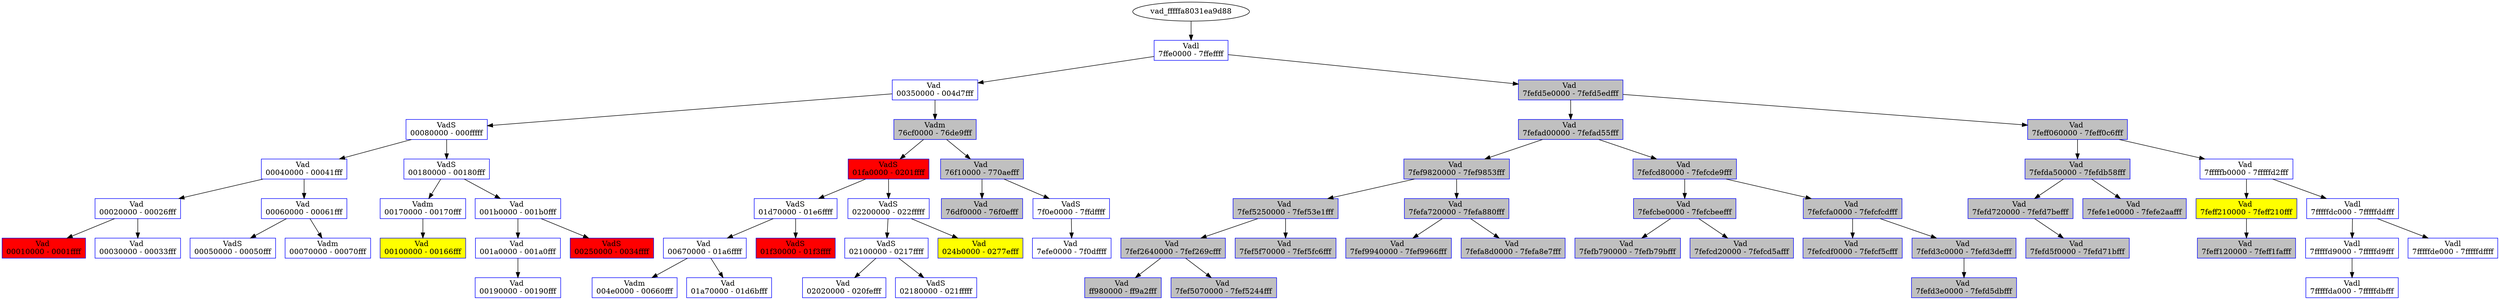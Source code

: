 /* Pid:   2852 */
digraph processtree {
graph [rankdir = "TB"];
vad_fffffa8031ea9d88 -> vad_fffffa80315c35a0
vad_fffffa80315c35a0 [label = "{ Vadl\n7ffe0000 - 7ffeffff }"shape = "record" color = "blue" style = "filled" fillcolor = "white"];
vad_fffffa80315c35a0 -> vad_fffffa8031419130
vad_fffffa8031419130 [label = "{ Vad \n00350000 - 004d7fff }"shape = "record" color = "blue" style = "filled" fillcolor = "white"];
vad_fffffa8031419130 -> vad_fffffa80318393c0
vad_fffffa80318393c0 [label = "{ VadS\n00080000 - 000fffff }"shape = "record" color = "blue" style = "filled" fillcolor = "white"];
vad_fffffa80318393c0 -> vad_fffffa80315bcdd0
vad_fffffa80315bcdd0 [label = "{ Vad \n00040000 - 00041fff }"shape = "record" color = "blue" style = "filled" fillcolor = "white"];
vad_fffffa80315bcdd0 -> vad_fffffa80326ec0b0
vad_fffffa80326ec0b0 [label = "{ Vad \n00020000 - 00026fff }"shape = "record" color = "blue" style = "filled" fillcolor = "white"];
vad_fffffa80326ec0b0 -> vad_fffffa80315baf80
vad_fffffa80315baf80 [label = "{ Vad \n00010000 - 0001ffff }"shape = "record" color = "blue" style = "filled" fillcolor = "red"];
vad_fffffa80326ec0b0 -> vad_fffffa80315bb4b0
vad_fffffa80315bb4b0 [label = "{ Vad \n00030000 - 00033fff }"shape = "record" color = "blue" style = "filled" fillcolor = "white"];
vad_fffffa80315bcdd0 -> vad_fffffa8031a80100
vad_fffffa8031a80100 [label = "{ Vad \n00060000 - 00061fff }"shape = "record" color = "blue" style = "filled" fillcolor = "white"];
vad_fffffa8031a80100 -> vad_fffffa8031847860
vad_fffffa8031847860 [label = "{ VadS\n00050000 - 00050fff }"shape = "record" color = "blue" style = "filled" fillcolor = "white"];
vad_fffffa8031a80100 -> vad_fffffa80315a92d0
vad_fffffa80315a92d0 [label = "{ Vadm\n00070000 - 00070fff }"shape = "record" color = "blue" style = "filled" fillcolor = "white"];
vad_fffffa80318393c0 -> vad_fffffa8033a2aa30
vad_fffffa8033a2aa30 [label = "{ VadS\n00180000 - 00180fff }"shape = "record" color = "blue" style = "filled" fillcolor = "white"];
vad_fffffa8033a2aa30 -> vad_fffffa803141c180
vad_fffffa803141c180 [label = "{ Vadm\n00170000 - 00170fff }"shape = "record" color = "blue" style = "filled" fillcolor = "white"];
vad_fffffa803141c180 -> vad_fffffa80315c0430
vad_fffffa80315c0430 [label = "{ Vad \n00100000 - 00166fff }"shape = "record" color = "blue" style = "filled" fillcolor = "yellow"];
vad_fffffa8033a2aa30 -> vad_fffffa80325cc8f0
vad_fffffa80325cc8f0 [label = "{ Vad \n001b0000 - 001b0fff }"shape = "record" color = "blue" style = "filled" fillcolor = "white"];
vad_fffffa80325cc8f0 -> vad_fffffa80324496c0
vad_fffffa80324496c0 [label = "{ Vad \n001a0000 - 001a0fff }"shape = "record" color = "blue" style = "filled" fillcolor = "white"];
vad_fffffa80324496c0 -> vad_fffffa8031e46a70
vad_fffffa8031e46a70 [label = "{ Vad \n00190000 - 00190fff }"shape = "record" color = "blue" style = "filled" fillcolor = "white"];
vad_fffffa80325cc8f0 -> vad_fffffa80315e0070
vad_fffffa80315e0070 [label = "{ VadS\n00250000 - 0034ffff }"shape = "record" color = "blue" style = "filled" fillcolor = "red"];
vad_fffffa8031419130 -> vad_fffffa80315ab910
vad_fffffa80315ab910 [label = "{ Vadm\n76cf0000 - 76de9fff }"shape = "record" color = "blue" style = "filled" fillcolor = "gray"];
vad_fffffa80315ab910 -> vad_fffffa80315d74f0
vad_fffffa80315d74f0 [label = "{ VadS\n01fa0000 - 0201ffff }"shape = "record" color = "blue" style = "filled" fillcolor = "red"];
vad_fffffa80315d74f0 -> vad_fffffa80315d7ba0
vad_fffffa80315d7ba0 [label = "{ VadS\n01d70000 - 01e6ffff }"shape = "record" color = "blue" style = "filled" fillcolor = "white"];
vad_fffffa80315d7ba0 -> vad_fffffa8033386e00
vad_fffffa8033386e00 [label = "{ Vad \n00670000 - 01a6ffff }"shape = "record" color = "blue" style = "filled" fillcolor = "white"];
vad_fffffa8033386e00 -> vad_fffffa80315bd010
vad_fffffa80315bd010 [label = "{ Vadm\n004e0000 - 00660fff }"shape = "record" color = "blue" style = "filled" fillcolor = "white"];
vad_fffffa8033386e00 -> vad_fffffa80338f4010
vad_fffffa80338f4010 [label = "{ Vad \n01a70000 - 01d6bfff }"shape = "record" color = "blue" style = "filled" fillcolor = "white"];
vad_fffffa80315d7ba0 -> vad_fffffa80315d6820
vad_fffffa80315d6820 [label = "{ VadS\n01f30000 - 01f3ffff }"shape = "record" color = "blue" style = "filled" fillcolor = "red"];
vad_fffffa80315d74f0 -> vad_fffffa8031495070
vad_fffffa8031495070 [label = "{ VadS\n02200000 - 022fffff }"shape = "record" color = "blue" style = "filled" fillcolor = "white"];
vad_fffffa8031495070 -> vad_fffffa80316087f0
vad_fffffa80316087f0 [label = "{ VadS\n02100000 - 0217ffff }"shape = "record" color = "blue" style = "filled" fillcolor = "white"];
vad_fffffa80316087f0 -> vad_fffffa80316aaa90
vad_fffffa80316aaa90 [label = "{ Vad \n02020000 - 020fefff }"shape = "record" color = "blue" style = "filled" fillcolor = "white"];
vad_fffffa80316087f0 -> vad_fffffa8031645450
vad_fffffa8031645450 [label = "{ VadS\n02180000 - 021fffff }"shape = "record" color = "blue" style = "filled" fillcolor = "white"];
vad_fffffa8031495070 -> vad_fffffa80310b6880
vad_fffffa80310b6880 [label = "{ Vad \n024b0000 - 0277efff }"shape = "record" color = "blue" style = "filled" fillcolor = "yellow"];
vad_fffffa80315ab910 -> vad_fffffa80315c5430
vad_fffffa80315c5430 [label = "{ Vad \n76f10000 - 770aefff }"shape = "record" color = "blue" style = "filled" fillcolor = "gray"];
vad_fffffa80315c5430 -> vad_fffffa80315b8950
vad_fffffa80315b8950 [label = "{ Vad \n76df0000 - 76f0efff }"shape = "record" color = "blue" style = "filled" fillcolor = "gray"];
vad_fffffa80315c5430 -> vad_fffffa80317ac860
vad_fffffa80317ac860 [label = "{ VadS\n7f0e0000 - 7ffdffff }"shape = "record" color = "blue" style = "filled" fillcolor = "white"];
vad_fffffa80317ac860 -> vad_fffffa80315ad770
vad_fffffa80315ad770 [label = "{ Vad \n7efe0000 - 7f0dffff }"shape = "record" color = "blue" style = "filled" fillcolor = "white"];
vad_fffffa80315c35a0 -> vad_fffffa80315972e0
vad_fffffa80315972e0 [label = "{ Vad \n7fefd5e0000 - 7fefd5edfff }"shape = "record" color = "blue" style = "filled" fillcolor = "gray"];
vad_fffffa80315972e0 -> vad_fffffa80315992a0
vad_fffffa80315992a0 [label = "{ Vad \n7fefad00000 - 7fefad55fff }"shape = "record" color = "blue" style = "filled" fillcolor = "gray"];
vad_fffffa80315992a0 -> vad_fffffa803158af80
vad_fffffa803158af80 [label = "{ Vad \n7fef9820000 - 7fef9853fff }"shape = "record" color = "blue" style = "filled" fillcolor = "gray"];
vad_fffffa803158af80 -> vad_fffffa8031591ec0
vad_fffffa8031591ec0 [label = "{ Vad \n7fef5250000 - 7fef53e1fff }"shape = "record" color = "blue" style = "filled" fillcolor = "gray"];
vad_fffffa8031591ec0 -> vad_fffffa8031540010
vad_fffffa8031540010 [label = "{ Vad \n7fef2640000 - 7fef269cfff }"shape = "record" color = "blue" style = "filled" fillcolor = "gray"];
vad_fffffa8031540010 -> vad_fffffa80315c4860
vad_fffffa80315c4860 [label = "{ Vad \nff980000 - ff9a2fff }"shape = "record" color = "blue" style = "filled" fillcolor = "gray"];
vad_fffffa8031540010 -> vad_fffffa8031520230
vad_fffffa8031520230 [label = "{ Vad \n7fef5070000 - 7fef5244fff }"shape = "record" color = "blue" style = "filled" fillcolor = "gray"];
vad_fffffa8031591ec0 -> vad_fffffa803158a230
vad_fffffa803158a230 [label = "{ Vad \n7fef5f70000 - 7fef5fc6fff }"shape = "record" color = "blue" style = "filled" fillcolor = "gray"];
vad_fffffa803158af80 -> vad_fffffa80315878c0
vad_fffffa80315878c0 [label = "{ Vad \n7fefa720000 - 7fefa880fff }"shape = "record" color = "blue" style = "filled" fillcolor = "gray"];
vad_fffffa80315878c0 -> vad_fffffa8031590c50
vad_fffffa8031590c50 [label = "{ Vad \n7fef9940000 - 7fef9966fff }"shape = "record" color = "blue" style = "filled" fillcolor = "gray"];
vad_fffffa80315878c0 -> vad_fffffa8031539650
vad_fffffa8031539650 [label = "{ Vad \n7fefa8d0000 - 7fefa8e7fff }"shape = "record" color = "blue" style = "filled" fillcolor = "gray"];
vad_fffffa80315992a0 -> vad_fffffa80315b82b0
vad_fffffa80315b82b0 [label = "{ Vad \n7fefcd80000 - 7fefcde9fff }"shape = "record" color = "blue" style = "filled" fillcolor = "gray"];
vad_fffffa80315b82b0 -> vad_fffffa8031e5a8e0
vad_fffffa8031e5a8e0 [label = "{ Vad \n7fefcbe0000 - 7fefcbeefff }"shape = "record" color = "blue" style = "filled" fillcolor = "gray"];
vad_fffffa8031e5a8e0 -> vad_fffffa80337944b0
vad_fffffa80337944b0 [label = "{ Vad \n7fefb790000 - 7fefb79bfff }"shape = "record" color = "blue" style = "filled" fillcolor = "gray"];
vad_fffffa8031e5a8e0 -> vad_fffffa80310b67f0
vad_fffffa80310b67f0 [label = "{ Vad \n7fefcd20000 - 7fefcd5afff }"shape = "record" color = "blue" style = "filled" fillcolor = "gray"];
vad_fffffa80315b82b0 -> vad_fffffa803158f8c0
vad_fffffa803158f8c0 [label = "{ Vad \n7fefcfa0000 - 7fefcfcdfff }"shape = "record" color = "blue" style = "filled" fillcolor = "gray"];
vad_fffffa803158f8c0 -> vad_fffffa8031e5a970
vad_fffffa8031e5a970 [label = "{ Vad \n7fefcdf0000 - 7fefcf5cfff }"shape = "record" color = "blue" style = "filled" fillcolor = "gray"];
vad_fffffa803158f8c0 -> vad_fffffa80315929f0
vad_fffffa80315929f0 [label = "{ Vad \n7fefd3c0000 - 7fefd3defff }"shape = "record" color = "blue" style = "filled" fillcolor = "gray"];
vad_fffffa80315929f0 -> vad_fffffa80315896b0
vad_fffffa80315896b0 [label = "{ Vad \n7fefd3e0000 - 7fefd5dbfff }"shape = "record" color = "blue" style = "filled" fillcolor = "gray"];
vad_fffffa80315972e0 -> vad_fffffa8031595590
vad_fffffa8031595590 [label = "{ Vad \n7feff060000 - 7feff0c6fff }"shape = "record" color = "blue" style = "filled" fillcolor = "gray"];
vad_fffffa8031595590 -> vad_fffffa803158f220
vad_fffffa803158f220 [label = "{ Vad \n7fefda50000 - 7fefdb58fff }"shape = "record" color = "blue" style = "filled" fillcolor = "gray"];
vad_fffffa803158f220 -> vad_fffffa8031598610
vad_fffffa8031598610 [label = "{ Vad \n7fefd720000 - 7fefd7befff }"shape = "record" color = "blue" style = "filled" fillcolor = "gray"];
vad_fffffa8031598610 -> vad_fffffa8031592350
vad_fffffa8031592350 [label = "{ Vad \n7fefd5f0000 - 7fefd71bfff }"shape = "record" color = "blue" style = "filled" fillcolor = "gray"];
vad_fffffa803158f220 -> vad_fffffa8031598cb0
vad_fffffa8031598cb0 [label = "{ Vad \n7fefe1e0000 - 7fefe2aafff }"shape = "record" color = "blue" style = "filled" fillcolor = "gray"];
vad_fffffa8031595590 -> vad_fffffa80315c66b0
vad_fffffa80315c66b0 [label = "{ Vad \n7fffffb0000 - 7fffffd2fff }"shape = "record" color = "blue" style = "filled" fillcolor = "white"];
vad_fffffa80315c66b0 -> vad_fffffa80315c78e0
vad_fffffa80315c78e0 [label = "{ Vad \n7feff210000 - 7feff210fff }"shape = "record" color = "blue" style = "filled" fillcolor = "yellow"];
vad_fffffa80315c78e0 -> vad_fffffa8031591820
vad_fffffa8031591820 [label = "{ Vad \n7feff120000 - 7feff1fafff }"shape = "record" color = "blue" style = "filled" fillcolor = "gray"];
vad_fffffa80315c66b0 -> vad_fffffa8031eb7b50
vad_fffffa8031eb7b50 [label = "{ Vadl\n7fffffdc000 - 7fffffddfff }"shape = "record" color = "blue" style = "filled" fillcolor = "white"];
vad_fffffa8031eb7b50 -> vad_fffffa80315c7f70
vad_fffffa80315c7f70 [label = "{ Vadl\n7fffffd9000 - 7fffffd9fff }"shape = "record" color = "blue" style = "filled" fillcolor = "white"];
vad_fffffa80315c7f70 -> vad_fffffa8031eb7ab0
vad_fffffa8031eb7ab0 [label = "{ Vadl\n7fffffda000 - 7fffffdbfff }"shape = "record" color = "blue" style = "filled" fillcolor = "white"];
vad_fffffa8031eb7b50 -> vad_fffffa80315c7230
vad_fffffa80315c7230 [label = "{ Vadl\n7fffffde000 - 7fffffdffff }"shape = "record" color = "blue" style = "filled" fillcolor = "white"];
}
